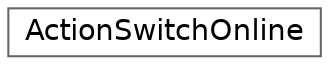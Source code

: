 digraph "Graphical Class Hierarchy"
{
 // LATEX_PDF_SIZE
  bgcolor="transparent";
  edge [fontname=Helvetica,fontsize=14,labelfontname=Helvetica,labelfontsize=14];
  node [fontname=Helvetica,fontsize=14,shape=box,height=0.2,width=0.4];
  rankdir="LR";
  Node0 [id="Node000000",label="ActionSwitchOnline",height=0.2,width=0.4,color="grey40", fillcolor="white", style="filled",URL="$df/d7b/classActionSwitchOnline.html",tooltip=" "];
}

